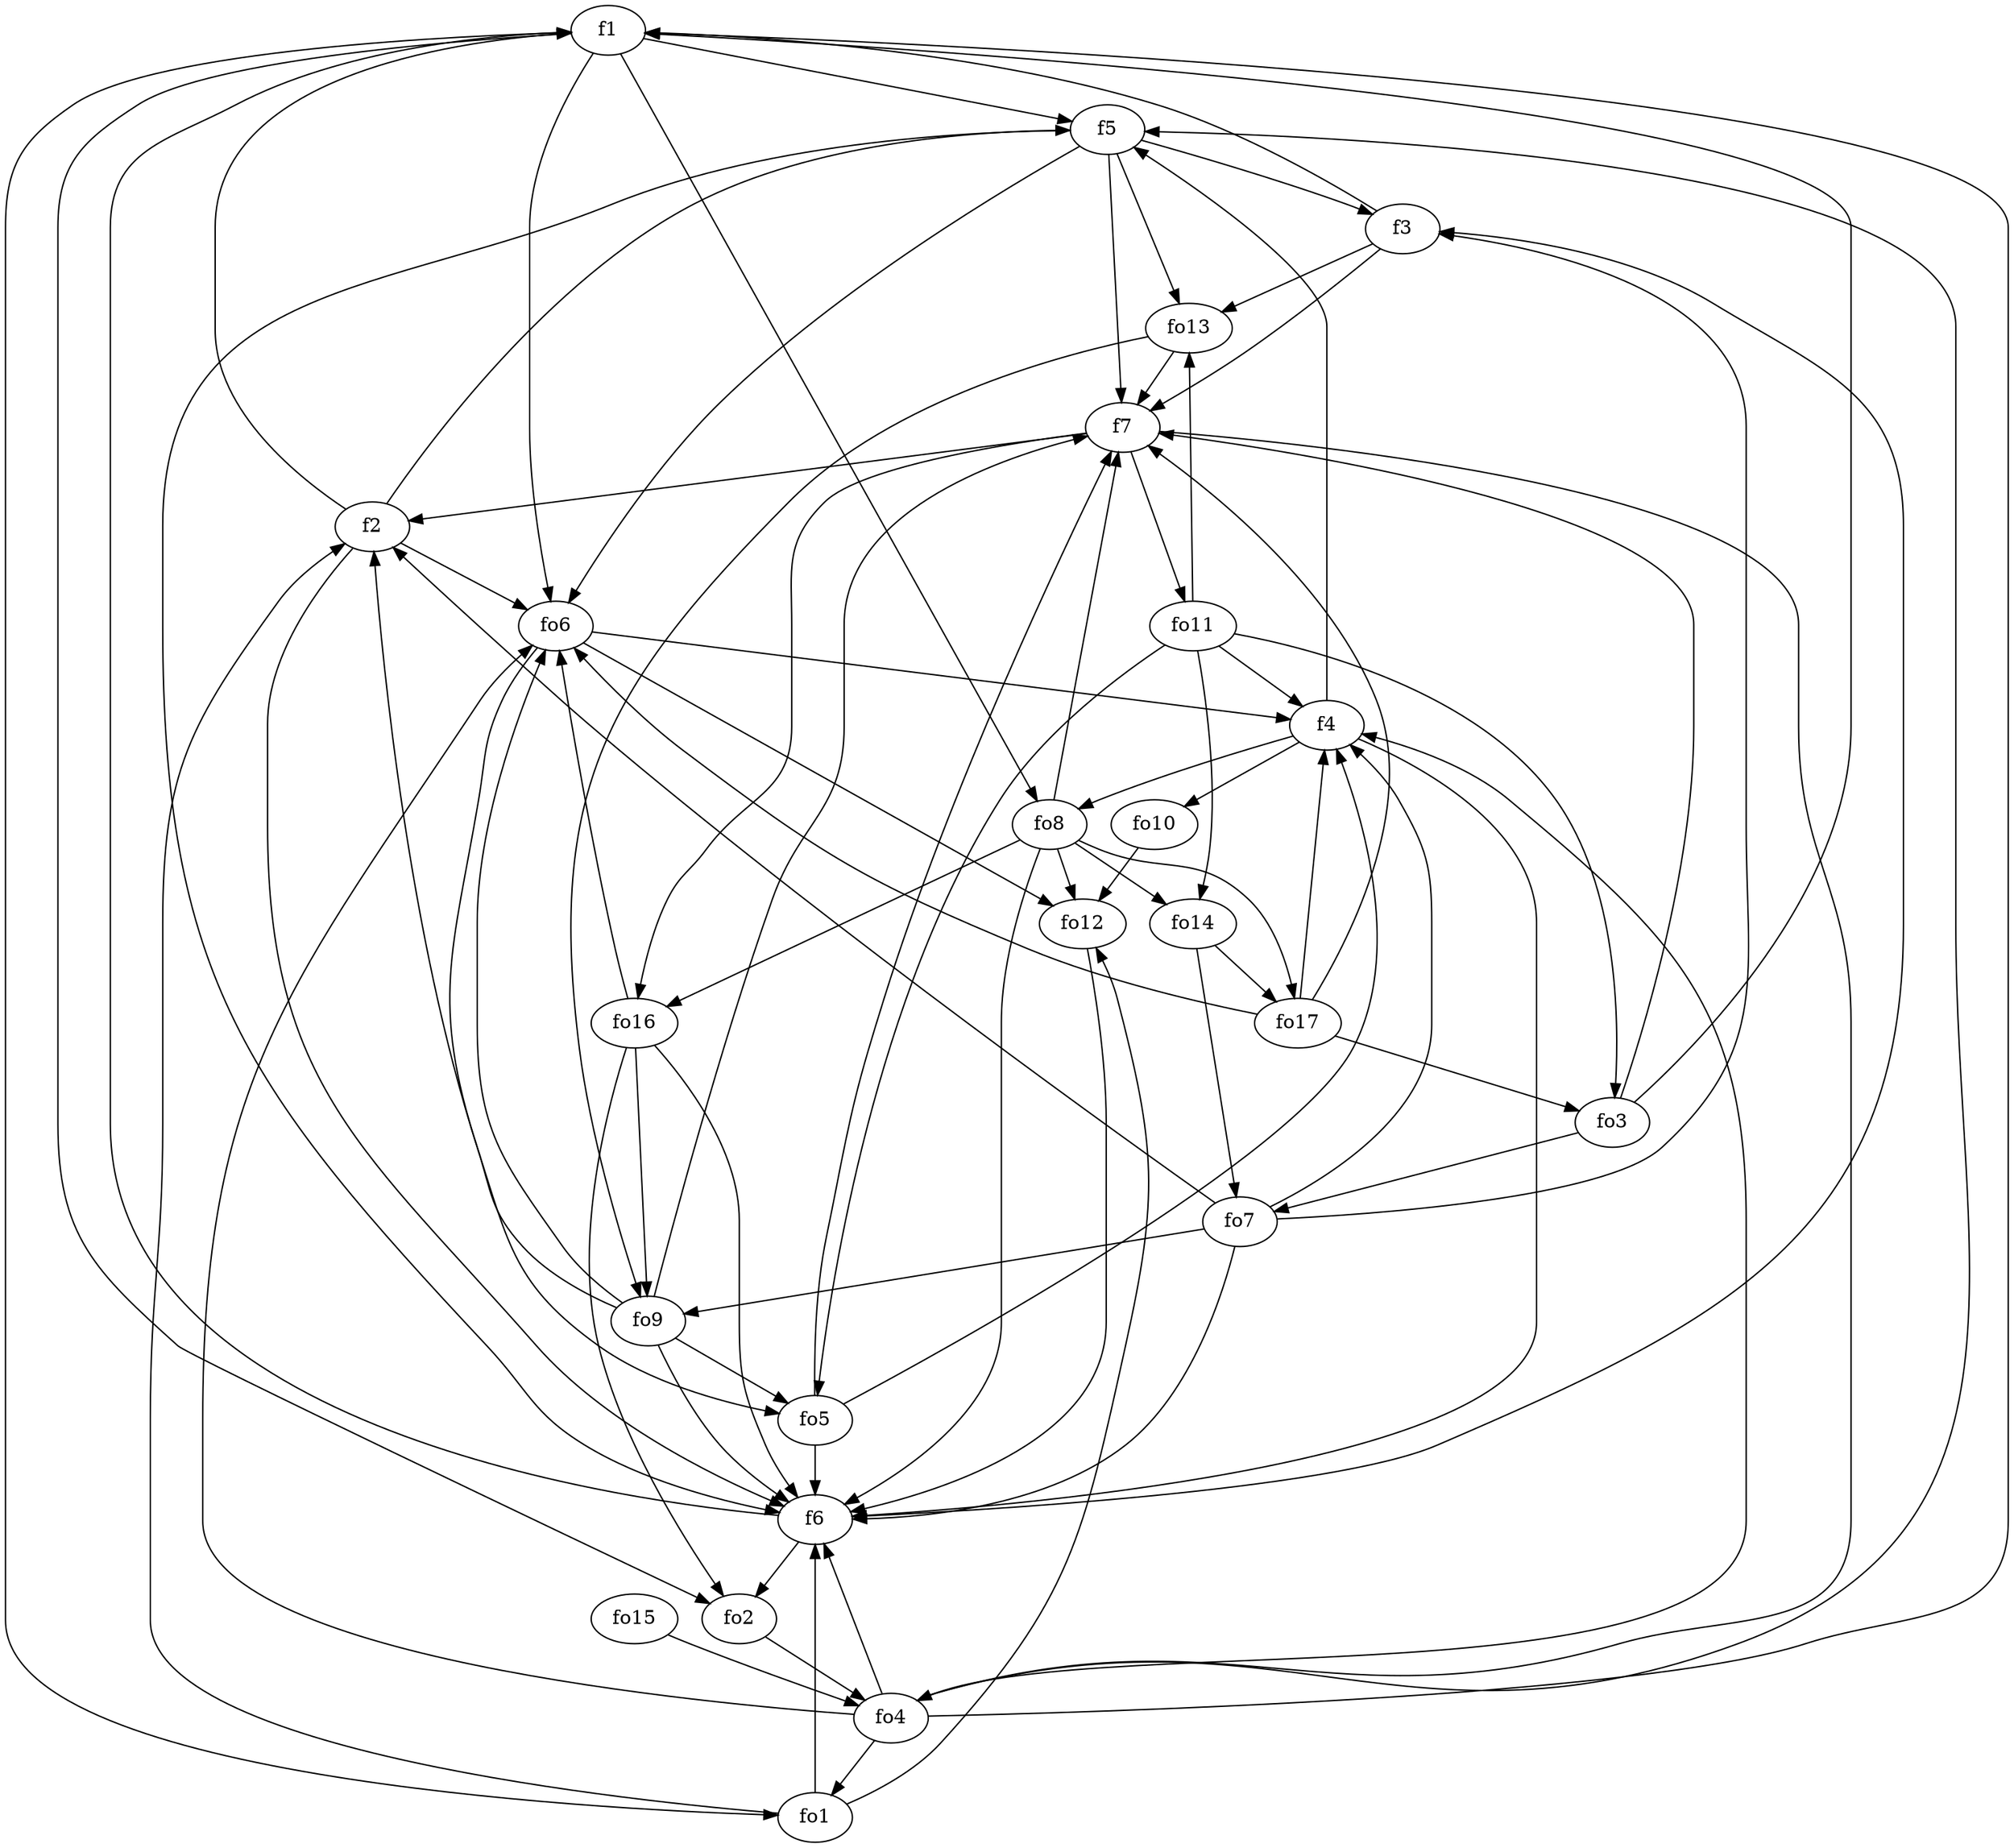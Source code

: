 strict digraph  {
f1;
f2;
f3;
f4;
f5;
f6;
f7;
fo1;
fo2;
fo3;
fo4;
fo5;
fo6;
fo7;
fo8;
fo9;
fo10;
fo11;
fo12;
fo13;
fo14;
fo15;
fo16;
fo17;
f1 -> fo2  [weight=2];
f1 -> fo8  [weight=2];
f1 -> fo1  [weight=2];
f1 -> f5  [weight=2];
f1 -> fo6  [weight=2];
f2 -> f6  [weight=2];
f2 -> f1  [weight=2];
f2 -> fo6  [weight=2];
f2 -> f5  [weight=2];
f3 -> fo13  [weight=2];
f3 -> f7  [weight=2];
f3 -> f1  [weight=2];
f4 -> f5  [weight=2];
f4 -> fo10  [weight=2];
f4 -> f6  [weight=2];
f4 -> fo8  [weight=2];
f5 -> f7  [weight=2];
f5 -> f6  [weight=2];
f5 -> fo6  [weight=2];
f5 -> fo13  [weight=2];
f5 -> f3  [weight=2];
f6 -> fo2  [weight=2];
f6 -> f1  [weight=2];
f6 -> f3  [weight=2];
f7 -> fo4  [weight=2];
f7 -> f2  [weight=2];
f7 -> fo16  [weight=2];
f7 -> fo11  [weight=2];
fo1 -> f6  [weight=2];
fo1 -> fo12  [weight=2];
fo1 -> f2  [weight=2];
fo2 -> fo4  [weight=2];
fo3 -> f7  [weight=2];
fo3 -> fo7  [weight=2];
fo3 -> f1  [weight=2];
fo4 -> f4  [weight=2];
fo4 -> fo1  [weight=2];
fo4 -> f5  [weight=2];
fo4 -> fo6  [weight=2];
fo4 -> f1  [weight=2];
fo4 -> f6  [weight=2];
fo5 -> f4  [weight=2];
fo5 -> f7  [weight=2];
fo5 -> f6  [weight=2];
fo6 -> f4  [weight=2];
fo6 -> fo12  [weight=2];
fo6 -> fo5  [weight=2];
fo7 -> f6  [weight=2];
fo7 -> f4  [weight=2];
fo7 -> fo9  [weight=2];
fo7 -> f3  [weight=2];
fo7 -> f2  [weight=2];
fo8 -> fo14  [weight=2];
fo8 -> fo17  [weight=2];
fo8 -> f6  [weight=2];
fo8 -> fo16  [weight=2];
fo8 -> f7  [weight=2];
fo8 -> fo12  [weight=2];
fo9 -> f2  [weight=2];
fo9 -> fo5  [weight=2];
fo9 -> fo6  [weight=2];
fo9 -> f7  [weight=2];
fo9 -> f6  [weight=2];
fo10 -> fo12  [weight=2];
fo11 -> fo13  [weight=2];
fo11 -> fo14  [weight=2];
fo11 -> fo5  [weight=2];
fo11 -> f4  [weight=2];
fo11 -> fo3  [weight=2];
fo12 -> f6  [weight=2];
fo13 -> fo9  [weight=2];
fo13 -> f7  [weight=2];
fo14 -> fo7  [weight=2];
fo14 -> fo17  [weight=2];
fo15 -> fo4  [weight=2];
fo16 -> fo9  [weight=2];
fo16 -> f6  [weight=2];
fo16 -> fo2  [weight=2];
fo16 -> fo6  [weight=2];
fo17 -> f7  [weight=2];
fo17 -> f4  [weight=2];
fo17 -> fo3  [weight=2];
fo17 -> fo6  [weight=2];
}
